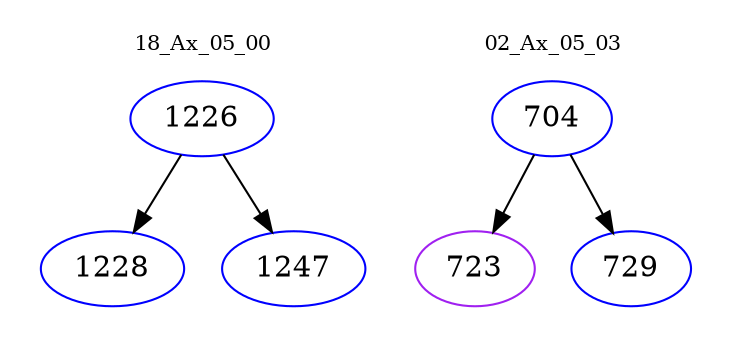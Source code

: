 digraph{
subgraph cluster_0 {
color = white
label = "18_Ax_05_00";
fontsize=10;
T0_1226 [label="1226", color="blue"]
T0_1226 -> T0_1228 [color="black"]
T0_1228 [label="1228", color="blue"]
T0_1226 -> T0_1247 [color="black"]
T0_1247 [label="1247", color="blue"]
}
subgraph cluster_1 {
color = white
label = "02_Ax_05_03";
fontsize=10;
T1_704 [label="704", color="blue"]
T1_704 -> T1_723 [color="black"]
T1_723 [label="723", color="purple"]
T1_704 -> T1_729 [color="black"]
T1_729 [label="729", color="blue"]
}
}
